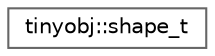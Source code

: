 digraph "Graphical Class Hierarchy"
{
 // LATEX_PDF_SIZE
  bgcolor="transparent";
  edge [fontname=Helvetica,fontsize=10,labelfontname=Helvetica,labelfontsize=10];
  node [fontname=Helvetica,fontsize=10,shape=box,height=0.2,width=0.4];
  rankdir="LR";
  Node0 [id="Node000000",label="tinyobj::shape_t",height=0.2,width=0.4,color="grey40", fillcolor="white", style="filled",URL="$structtinyobj_1_1shape__t.html",tooltip=" "];
}
